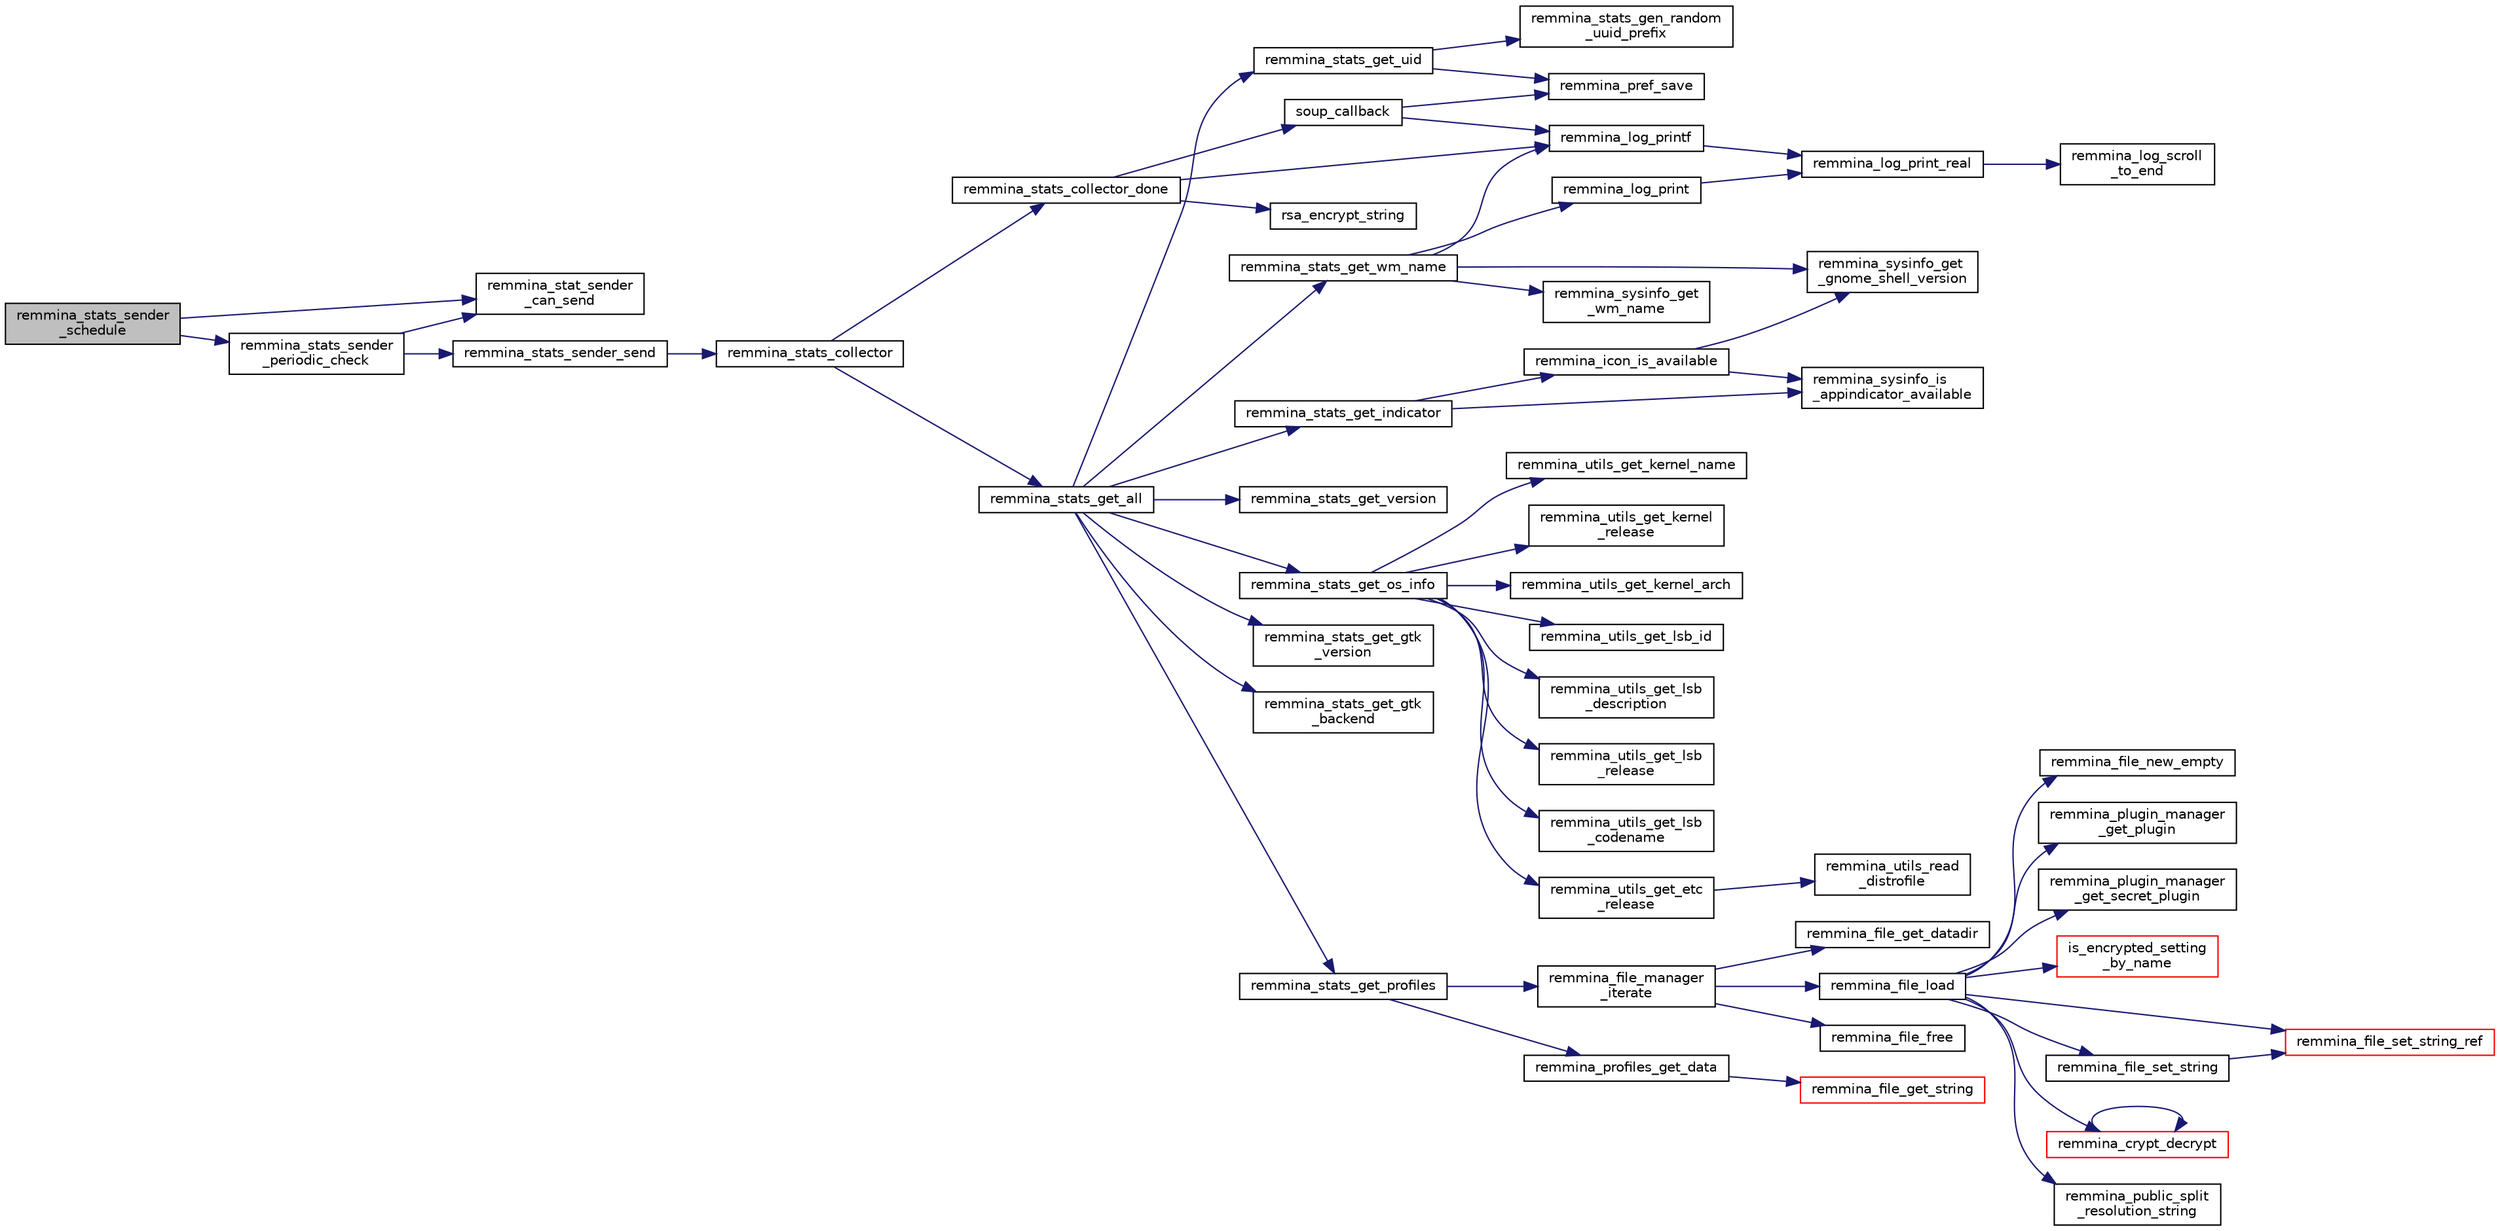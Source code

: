 digraph "remmina_stats_sender_schedule"
{
  edge [fontname="Helvetica",fontsize="10",labelfontname="Helvetica",labelfontsize="10"];
  node [fontname="Helvetica",fontsize="10",shape=record];
  rankdir="LR";
  Node249 [label="remmina_stats_sender\l_schedule",height=0.2,width=0.4,color="black", fillcolor="grey75", style="filled", fontcolor="black"];
  Node249 -> Node250 [color="midnightblue",fontsize="10",style="solid",fontname="Helvetica"];
  Node250 [label="remmina_stat_sender\l_can_send",height=0.2,width=0.4,color="black", fillcolor="white", style="filled",URL="$remmina__stats__sender_8c.html#a5aa2104ccded08aa02dd2886f87af516"];
  Node249 -> Node251 [color="midnightblue",fontsize="10",style="solid",fontname="Helvetica"];
  Node251 [label="remmina_stats_sender\l_periodic_check",height=0.2,width=0.4,color="black", fillcolor="white", style="filled",URL="$remmina__stats__sender_8c.html#a9893f8bc18fa81d40fabcf60e7353bb2"];
  Node251 -> Node250 [color="midnightblue",fontsize="10",style="solid",fontname="Helvetica"];
  Node251 -> Node252 [color="midnightblue",fontsize="10",style="solid",fontname="Helvetica"];
  Node252 [label="remmina_stats_sender_send",height=0.2,width=0.4,color="black", fillcolor="white", style="filled",URL="$remmina__stats__sender_8c.html#adcfe144769bc83b3a6cc216eb3589919"];
  Node252 -> Node253 [color="midnightblue",fontsize="10",style="solid",fontname="Helvetica"];
  Node253 [label="remmina_stats_collector",height=0.2,width=0.4,color="black", fillcolor="white", style="filled",URL="$remmina__stats__sender_8c.html#a9fb1f78014c902387de47961e8245518"];
  Node253 -> Node254 [color="midnightblue",fontsize="10",style="solid",fontname="Helvetica"];
  Node254 [label="remmina_stats_get_all",height=0.2,width=0.4,color="black", fillcolor="white", style="filled",URL="$remmina__stats_8c.html#a7398b36347e3621772776c466b565641",tooltip="Get all statistics in json format to send periodically to the PHP server. "];
  Node254 -> Node255 [color="midnightblue",fontsize="10",style="solid",fontname="Helvetica"];
  Node255 [label="remmina_stats_get_uid",height=0.2,width=0.4,color="black", fillcolor="white", style="filled",URL="$remmina__stats_8c.html#ac6adbf6560625e2bf54037fcd039319d"];
  Node255 -> Node256 [color="midnightblue",fontsize="10",style="solid",fontname="Helvetica"];
  Node256 [label="remmina_stats_gen_random\l_uuid_prefix",height=0.2,width=0.4,color="black", fillcolor="white", style="filled",URL="$remmina__stats_8c.html#a14c9cf442dc07a27989b27d16a5c73e6"];
  Node255 -> Node257 [color="midnightblue",fontsize="10",style="solid",fontname="Helvetica"];
  Node257 [label="remmina_pref_save",height=0.2,width=0.4,color="black", fillcolor="white", style="filled",URL="$remmina__pref_8c.html#a1c614a5e7dc3cd415be6e0a926e26983"];
  Node254 -> Node258 [color="midnightblue",fontsize="10",style="solid",fontname="Helvetica"];
  Node258 [label="remmina_stats_get_version",height=0.2,width=0.4,color="black", fillcolor="white", style="filled",URL="$remmina__stats_8c.html#ab248458a3face2634bab909ffeb8291e"];
  Node254 -> Node259 [color="midnightblue",fontsize="10",style="solid",fontname="Helvetica"];
  Node259 [label="remmina_stats_get_os_info",height=0.2,width=0.4,color="black", fillcolor="white", style="filled",URL="$remmina__stats_8c.html#a43133d5e00f481d315ef0d58cb52e70a"];
  Node259 -> Node260 [color="midnightblue",fontsize="10",style="solid",fontname="Helvetica"];
  Node260 [label="remmina_utils_get_kernel_name",height=0.2,width=0.4,color="black", fillcolor="white", style="filled",URL="$remmina__utils_8c.html#abfc722d07d9936711794411bfbed0522",tooltip="Return the OS name as in \"uname -s\". "];
  Node259 -> Node261 [color="midnightblue",fontsize="10",style="solid",fontname="Helvetica"];
  Node261 [label="remmina_utils_get_kernel\l_release",height=0.2,width=0.4,color="black", fillcolor="white", style="filled",URL="$remmina__utils_8c.html#a57603aa88df56e77e1a6de0f215f21aa",tooltip="Return the OS version as in \"uname -r\". "];
  Node259 -> Node262 [color="midnightblue",fontsize="10",style="solid",fontname="Helvetica"];
  Node262 [label="remmina_utils_get_kernel_arch",height=0.2,width=0.4,color="black", fillcolor="white", style="filled",URL="$remmina__utils_8c.html#a116e7cd4565386fe531d3a6d1a3d3730",tooltip="Return the machine hardware name as in \"uname -m\". "];
  Node259 -> Node263 [color="midnightblue",fontsize="10",style="solid",fontname="Helvetica"];
  Node263 [label="remmina_utils_get_lsb_id",height=0.2,width=0.4,color="black", fillcolor="white", style="filled",URL="$remmina__utils_8c.html#aa768b6fe171695d212da4c6eaf74cf22",tooltip="Print the Distributor as specified by the lsb_release command. "];
  Node259 -> Node264 [color="midnightblue",fontsize="10",style="solid",fontname="Helvetica"];
  Node264 [label="remmina_utils_get_lsb\l_description",height=0.2,width=0.4,color="black", fillcolor="white", style="filled",URL="$remmina__utils_8c.html#ac00cb21c5cb5efcf7afc6eeae2147a75",tooltip="Print the Distribution description as specified by the lsb_release command. "];
  Node259 -> Node265 [color="midnightblue",fontsize="10",style="solid",fontname="Helvetica"];
  Node265 [label="remmina_utils_get_lsb\l_release",height=0.2,width=0.4,color="black", fillcolor="white", style="filled",URL="$remmina__utils_8c.html#a5ee50df5d7585d229a154a712c9161ca",tooltip="Print the Distribution release name as specified by the lsb_release command. "];
  Node259 -> Node266 [color="midnightblue",fontsize="10",style="solid",fontname="Helvetica"];
  Node266 [label="remmina_utils_get_lsb\l_codename",height=0.2,width=0.4,color="black", fillcolor="white", style="filled",URL="$remmina__utils_8c.html#a2b4dbb0da7c8ba4bd86877097b85d10c",tooltip="Print the Distribution codename as specified by the lsb_release command. "];
  Node259 -> Node267 [color="midnightblue",fontsize="10",style="solid",fontname="Helvetica"];
  Node267 [label="remmina_utils_get_etc\l_release",height=0.2,width=0.4,color="black", fillcolor="white", style="filled",URL="$remmina__utils_8c.html#a54cee350c4ecc6e77af835c4ba90df4c",tooltip="Print the distribution description if found. "];
  Node267 -> Node268 [color="midnightblue",fontsize="10",style="solid",fontname="Helvetica"];
  Node268 [label="remmina_utils_read\l_distrofile",height=0.2,width=0.4,color="black", fillcolor="white", style="filled",URL="$remmina__utils_8c.html#a297576937e5f9be372f1861a87c41dfa",tooltip="OS related functions. "];
  Node254 -> Node269 [color="midnightblue",fontsize="10",style="solid",fontname="Helvetica"];
  Node269 [label="remmina_stats_get_gtk\l_version",height=0.2,width=0.4,color="black", fillcolor="white", style="filled",URL="$remmina__stats_8c.html#aed3a8dd3e01a05d96d6cf3625bb28731"];
  Node254 -> Node270 [color="midnightblue",fontsize="10",style="solid",fontname="Helvetica"];
  Node270 [label="remmina_stats_get_gtk\l_backend",height=0.2,width=0.4,color="black", fillcolor="white", style="filled",URL="$remmina__stats_8c.html#a73fbf1064af209f1f7272d737168971c"];
  Node254 -> Node271 [color="midnightblue",fontsize="10",style="solid",fontname="Helvetica"];
  Node271 [label="remmina_stats_get_wm_name",height=0.2,width=0.4,color="black", fillcolor="white", style="filled",URL="$remmina__stats_8c.html#ae596da7901fb3b45b7290a1d70b3ea3a"];
  Node271 -> Node272 [color="midnightblue",fontsize="10",style="solid",fontname="Helvetica"];
  Node272 [label="remmina_sysinfo_get\l_gnome_shell_version",height=0.2,width=0.4,color="black", fillcolor="white", style="filled",URL="$remmina__sysinfo_8c.html#a79fd36823613c320001f0cdd2a97490f",tooltip="Query DBUS to get gnome shell version. "];
  Node271 -> Node273 [color="midnightblue",fontsize="10",style="solid",fontname="Helvetica"];
  Node273 [label="remmina_log_print",height=0.2,width=0.4,color="black", fillcolor="white", style="filled",URL="$remmina__log_8c.html#aca8f826a273194e22f4467421af9b3aa"];
  Node273 -> Node274 [color="midnightblue",fontsize="10",style="solid",fontname="Helvetica"];
  Node274 [label="remmina_log_print_real",height=0.2,width=0.4,color="black", fillcolor="white", style="filled",URL="$remmina__log_8c.html#a7cbb8cc1b0525ae49248a84fb4b2b1a1"];
  Node274 -> Node275 [color="midnightblue",fontsize="10",style="solid",fontname="Helvetica"];
  Node275 [label="remmina_log_scroll\l_to_end",height=0.2,width=0.4,color="black", fillcolor="white", style="filled",URL="$remmina__log_8c.html#a6a5cc60197293b97a0c6fa2a471b221b"];
  Node271 -> Node276 [color="midnightblue",fontsize="10",style="solid",fontname="Helvetica"];
  Node276 [label="remmina_log_printf",height=0.2,width=0.4,color="black", fillcolor="white", style="filled",URL="$remmina__log_8c.html#ac7848510c1fe1990c992e28cd31af9d8"];
  Node276 -> Node274 [color="midnightblue",fontsize="10",style="solid",fontname="Helvetica"];
  Node271 -> Node277 [color="midnightblue",fontsize="10",style="solid",fontname="Helvetica"];
  Node277 [label="remmina_sysinfo_get\l_wm_name",height=0.2,width=0.4,color="black", fillcolor="white", style="filled",URL="$remmina__sysinfo_8c.html#ae4441d62bb4075d1618b5750fea064b4",tooltip="Query environment variables to get the Window manager name. "];
  Node254 -> Node278 [color="midnightblue",fontsize="10",style="solid",fontname="Helvetica"];
  Node278 [label="remmina_stats_get_indicator",height=0.2,width=0.4,color="black", fillcolor="white", style="filled",URL="$remmina__stats_8c.html#aee2ea5acceb2fbc3aa4ff21d136c5734"];
  Node278 -> Node279 [color="midnightblue",fontsize="10",style="solid",fontname="Helvetica"];
  Node279 [label="remmina_sysinfo_is\l_appindicator_available",height=0.2,width=0.4,color="black", fillcolor="white", style="filled",URL="$remmina__sysinfo_8c.html#ae6ecf91edb905f3b2b39e33e05325590"];
  Node278 -> Node280 [color="midnightblue",fontsize="10",style="solid",fontname="Helvetica"];
  Node280 [label="remmina_icon_is_available",height=0.2,width=0.4,color="black", fillcolor="white", style="filled",URL="$remmina__icon_8c.html#a42f087b679b43b8a1d36cd9e9781a8b6",tooltip="Determine whenever the Remmina icon is available. "];
  Node280 -> Node272 [color="midnightblue",fontsize="10",style="solid",fontname="Helvetica"];
  Node280 -> Node279 [color="midnightblue",fontsize="10",style="solid",fontname="Helvetica"];
  Node254 -> Node281 [color="midnightblue",fontsize="10",style="solid",fontname="Helvetica"];
  Node281 [label="remmina_stats_get_profiles",height=0.2,width=0.4,color="black", fillcolor="white", style="filled",URL="$remmina__stats_8c.html#a65500d6b5d93cc7e3fc3d72329ff3847",tooltip="Add a json member profile_count with a child for each protocol used by the user. "];
  Node281 -> Node282 [color="midnightblue",fontsize="10",style="solid",fontname="Helvetica"];
  Node282 [label="remmina_file_manager\l_iterate",height=0.2,width=0.4,color="black", fillcolor="white", style="filled",URL="$remmina__file__manager_8c.html#a55a717aafc046713380bd2c55f29165a"];
  Node282 -> Node283 [color="midnightblue",fontsize="10",style="solid",fontname="Helvetica"];
  Node283 [label="remmina_file_get_datadir",height=0.2,width=0.4,color="black", fillcolor="white", style="filled",URL="$remmina__file__manager_8c.html#aa65bc30beb59d607ba430d966e7e27f5"];
  Node282 -> Node284 [color="midnightblue",fontsize="10",style="solid",fontname="Helvetica"];
  Node284 [label="remmina_file_load",height=0.2,width=0.4,color="black", fillcolor="white", style="filled",URL="$remmina__file_8c.html#ac1cc2d7f827f7d64c7fd3edf10e9383e"];
  Node284 -> Node285 [color="midnightblue",fontsize="10",style="solid",fontname="Helvetica"];
  Node285 [label="remmina_file_new_empty",height=0.2,width=0.4,color="black", fillcolor="white", style="filled",URL="$remmina__file_8c.html#adab087b7139756f029020a87a5438cfa"];
  Node284 -> Node286 [color="midnightblue",fontsize="10",style="solid",fontname="Helvetica"];
  Node286 [label="remmina_plugin_manager\l_get_plugin",height=0.2,width=0.4,color="black", fillcolor="white", style="filled",URL="$remmina__plugin__manager_8c.html#a3872c8656a8a3d5147bcc603471c1932"];
  Node284 -> Node287 [color="midnightblue",fontsize="10",style="solid",fontname="Helvetica"];
  Node287 [label="remmina_plugin_manager\l_get_secret_plugin",height=0.2,width=0.4,color="black", fillcolor="white", style="filled",URL="$remmina__plugin__manager_8c.html#ad380a98f6624aa8c830015c8b428b7b4"];
  Node284 -> Node288 [color="midnightblue",fontsize="10",style="solid",fontname="Helvetica"];
  Node288 [label="is_encrypted_setting\l_by_name",height=0.2,width=0.4,color="red", fillcolor="white", style="filled",URL="$remmina__file_8c.html#a72580559fa04082418a993fec4c77281"];
  Node284 -> Node292 [color="midnightblue",fontsize="10",style="solid",fontname="Helvetica"];
  Node292 [label="remmina_file_set_string",height=0.2,width=0.4,color="black", fillcolor="white", style="filled",URL="$remmina__file_8c.html#a85ca1ca2d0bf9ef29e490c6f4527a954"];
  Node292 -> Node293 [color="midnightblue",fontsize="10",style="solid",fontname="Helvetica"];
  Node293 [label="remmina_file_set_string_ref",height=0.2,width=0.4,color="red", fillcolor="white", style="filled",URL="$remmina__file_8c.html#a74951c1067a1a5e1341f5e1c1206dec6"];
  Node284 -> Node293 [color="midnightblue",fontsize="10",style="solid",fontname="Helvetica"];
  Node284 -> Node295 [color="midnightblue",fontsize="10",style="solid",fontname="Helvetica"];
  Node295 [label="remmina_crypt_decrypt",height=0.2,width=0.4,color="red", fillcolor="white", style="filled",URL="$remmina__crypt_8c.html#a3fe2fa245d401146adf02a3a8f996ab9"];
  Node295 -> Node295 [color="midnightblue",fontsize="10",style="solid",fontname="Helvetica"];
  Node284 -> Node298 [color="midnightblue",fontsize="10",style="solid",fontname="Helvetica"];
  Node298 [label="remmina_public_split\l_resolution_string",height=0.2,width=0.4,color="black", fillcolor="white", style="filled",URL="$remmina__public_8c.html#aaf3fdb980c24cd06965b85ebcdd79173"];
  Node282 -> Node299 [color="midnightblue",fontsize="10",style="solid",fontname="Helvetica"];
  Node299 [label="remmina_file_free",height=0.2,width=0.4,color="black", fillcolor="white", style="filled",URL="$remmina__file_8c.html#abd2f06bf0a5ddcf7156e5ef7d0c8d4d7"];
  Node281 -> Node300 [color="midnightblue",fontsize="10",style="solid",fontname="Helvetica"];
  Node300 [label="remmina_profiles_get_data",height=0.2,width=0.4,color="black", fillcolor="white", style="filled",URL="$remmina__stats_8c.html#a1dff2b06d5acefc9bd2f25508ab45328",tooltip="Given a remmina file, fills a structure containing profiles keys/value tuples. "];
  Node300 -> Node301 [color="midnightblue",fontsize="10",style="solid",fontname="Helvetica"];
  Node301 [label="remmina_file_get_string",height=0.2,width=0.4,color="red", fillcolor="white", style="filled",URL="$remmina__file_8c.html#a8eb1b213d9d08c6ad13683ce05f4355e"];
  Node253 -> Node352 [color="midnightblue",fontsize="10",style="solid",fontname="Helvetica"];
  Node352 [label="remmina_stats_collector_done",height=0.2,width=0.4,color="black", fillcolor="white", style="filled",URL="$remmina__stats__sender_8c.html#a38aa59201bec4b28dd8af8273063dce7"];
  Node352 -> Node276 [color="midnightblue",fontsize="10",style="solid",fontname="Helvetica"];
  Node352 -> Node353 [color="midnightblue",fontsize="10",style="solid",fontname="Helvetica"];
  Node353 [label="rsa_encrypt_string",height=0.2,width=0.4,color="black", fillcolor="white", style="filled",URL="$remmina__stats__sender_8c.html#a2423312953c64a318fbe8d44fd2d4fb7"];
  Node352 -> Node354 [color="midnightblue",fontsize="10",style="solid",fontname="Helvetica"];
  Node354 [label="soup_callback",height=0.2,width=0.4,color="black", fillcolor="white", style="filled",URL="$remmina__stats__sender_8c.html#a25ee87d9e565079665ced10b7736fb20"];
  Node354 -> Node276 [color="midnightblue",fontsize="10",style="solid",fontname="Helvetica"];
  Node354 -> Node257 [color="midnightblue",fontsize="10",style="solid",fontname="Helvetica"];
}

